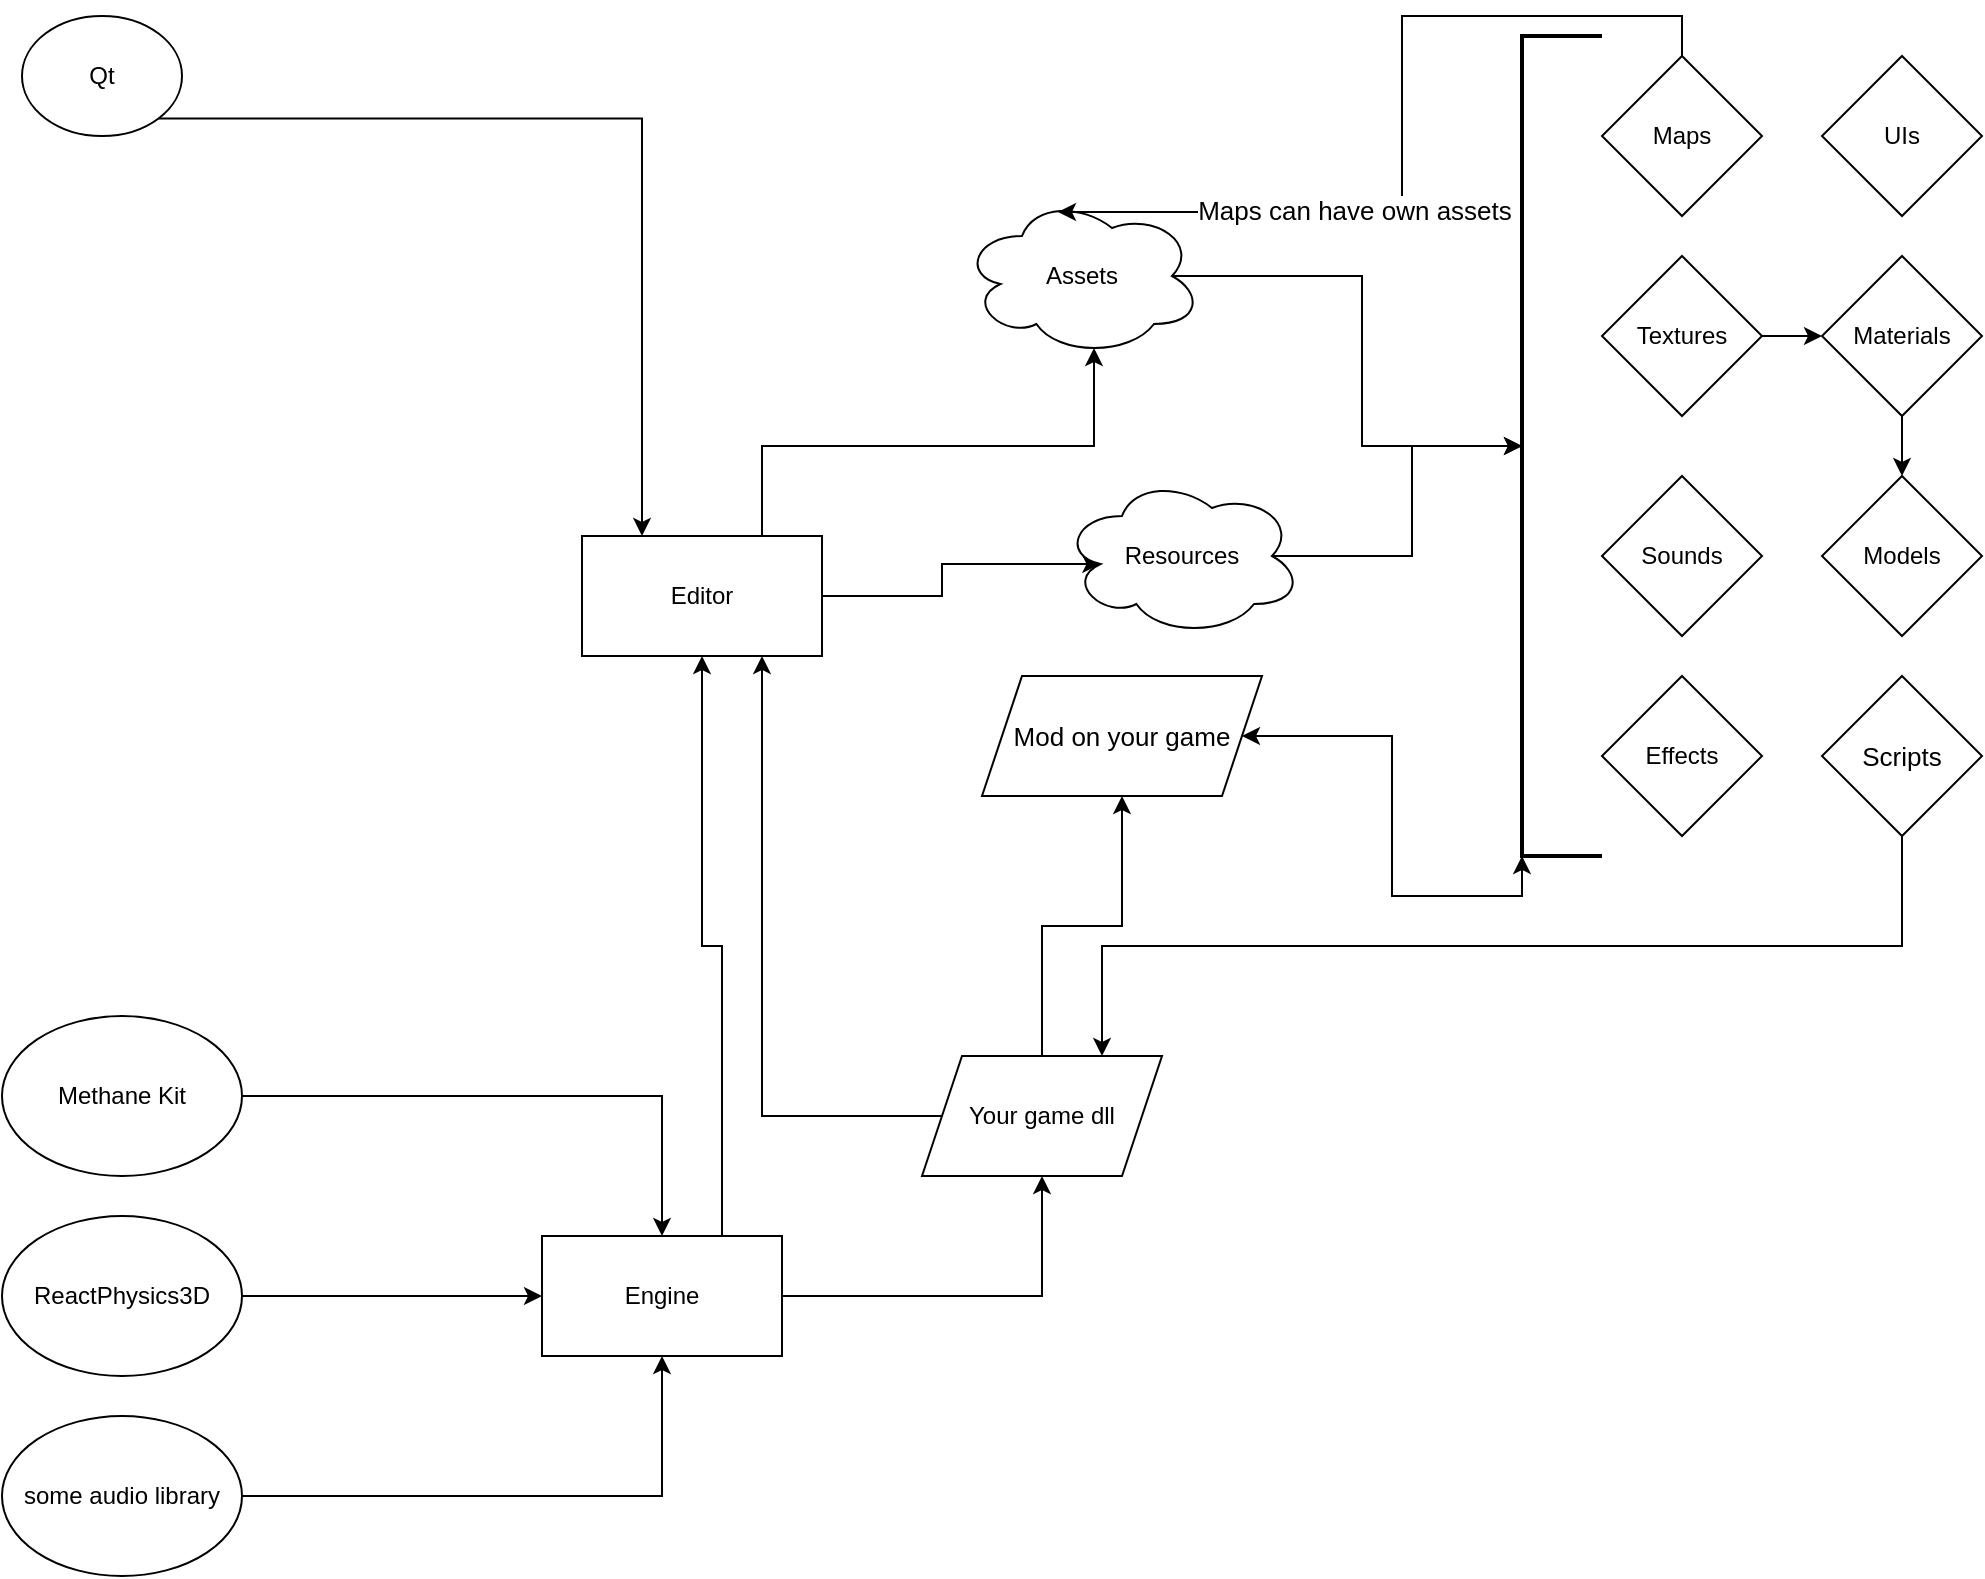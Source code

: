 <mxfile version="13.6.2" type="device" pages="4"><diagram id="UekR-pwDLucvv14HbkZ0" name="File Structure"><mxGraphModel dx="1038" dy="607" grid="1" gridSize="10" guides="1" tooltips="1" connect="1" arrows="1" fold="1" page="1" pageScale="1" pageWidth="1169" pageHeight="827" math="0" shadow="0"><root><mxCell id="0"/><mxCell id="1" parent="0"/><mxCell id="HTsGTVNheiszXjgULh4u-10" style="edgeStyle=orthogonalEdgeStyle;rounded=0;orthogonalLoop=1;jettySize=auto;html=1;exitX=1;exitY=1;exitDx=0;exitDy=0;entryX=0.25;entryY=0;entryDx=0;entryDy=0;" parent="1" source="HTsGTVNheiszXjgULh4u-8" target="HTsGTVNheiszXjgULh4u-9" edge="1"><mxGeometry relative="1" as="geometry"/></mxCell><mxCell id="HTsGTVNheiszXjgULh4u-8" value="Qt" style="ellipse;whiteSpace=wrap;html=1;" parent="1" vertex="1"><mxGeometry x="90" y="60" width="80" height="60" as="geometry"/></mxCell><mxCell id="HTsGTVNheiszXjgULh4u-24" style="edgeStyle=orthogonalEdgeStyle;rounded=0;orthogonalLoop=1;jettySize=auto;html=1;exitX=1;exitY=0.5;exitDx=0;exitDy=0;entryX=0.16;entryY=0.55;entryDx=0;entryDy=0;entryPerimeter=0;" parent="1" source="HTsGTVNheiszXjgULh4u-9" target="HTsGTVNheiszXjgULh4u-23" edge="1"><mxGeometry relative="1" as="geometry"/></mxCell><mxCell id="HTsGTVNheiszXjgULh4u-25" style="edgeStyle=orthogonalEdgeStyle;rounded=0;orthogonalLoop=1;jettySize=auto;html=1;exitX=0.75;exitY=0;exitDx=0;exitDy=0;entryX=0.55;entryY=0.95;entryDx=0;entryDy=0;entryPerimeter=0;" parent="1" source="HTsGTVNheiszXjgULh4u-9" target="HTsGTVNheiszXjgULh4u-22" edge="1"><mxGeometry relative="1" as="geometry"/></mxCell><mxCell id="HTsGTVNheiszXjgULh4u-9" value="Editor" style="rounded=0;whiteSpace=wrap;html=1;" parent="1" vertex="1"><mxGeometry x="370" y="320" width="120" height="60" as="geometry"/></mxCell><mxCell id="HTsGTVNheiszXjgULh4u-15" style="edgeStyle=orthogonalEdgeStyle;rounded=0;orthogonalLoop=1;jettySize=auto;html=1;exitX=1;exitY=0.5;exitDx=0;exitDy=0;entryX=0.5;entryY=0;entryDx=0;entryDy=0;" parent="1" source="HTsGTVNheiszXjgULh4u-11" target="HTsGTVNheiszXjgULh4u-14" edge="1"><mxGeometry relative="1" as="geometry"/></mxCell><mxCell id="HTsGTVNheiszXjgULh4u-11" value="Methane Kit" style="ellipse;whiteSpace=wrap;html=1;" parent="1" vertex="1"><mxGeometry x="80" y="560" width="120" height="80" as="geometry"/></mxCell><mxCell id="HTsGTVNheiszXjgULh4u-17" style="edgeStyle=orthogonalEdgeStyle;rounded=0;orthogonalLoop=1;jettySize=auto;html=1;exitX=1;exitY=0.5;exitDx=0;exitDy=0;entryX=0.5;entryY=1;entryDx=0;entryDy=0;" parent="1" source="HTsGTVNheiszXjgULh4u-13" target="HTsGTVNheiszXjgULh4u-14" edge="1"><mxGeometry relative="1" as="geometry"/></mxCell><mxCell id="HTsGTVNheiszXjgULh4u-13" value="some audio library" style="ellipse;whiteSpace=wrap;html=1;" parent="1" vertex="1"><mxGeometry x="80" y="760" width="120" height="80" as="geometry"/></mxCell><mxCell id="HTsGTVNheiszXjgULh4u-19" style="edgeStyle=orthogonalEdgeStyle;rounded=0;orthogonalLoop=1;jettySize=auto;html=1;exitX=1;exitY=0.5;exitDx=0;exitDy=0;entryX=0.5;entryY=1;entryDx=0;entryDy=0;" parent="1" source="HTsGTVNheiszXjgULh4u-14" target="HTsGTVNheiszXjgULh4u-18" edge="1"><mxGeometry relative="1" as="geometry"/></mxCell><mxCell id="HTsGTVNheiszXjgULh4u-20" style="edgeStyle=orthogonalEdgeStyle;rounded=0;orthogonalLoop=1;jettySize=auto;html=1;exitX=0.75;exitY=0;exitDx=0;exitDy=0;entryX=0.5;entryY=1;entryDx=0;entryDy=0;" parent="1" source="HTsGTVNheiszXjgULh4u-14" target="HTsGTVNheiszXjgULh4u-9" edge="1"><mxGeometry relative="1" as="geometry"/></mxCell><mxCell id="HTsGTVNheiszXjgULh4u-14" value="Engine" style="rounded=0;whiteSpace=wrap;html=1;" parent="1" vertex="1"><mxGeometry x="350" y="670" width="120" height="60" as="geometry"/></mxCell><mxCell id="HTsGTVNheiszXjgULh4u-21" style="edgeStyle=orthogonalEdgeStyle;rounded=0;orthogonalLoop=1;jettySize=auto;html=1;exitX=0;exitY=0.5;exitDx=0;exitDy=0;entryX=0.75;entryY=1;entryDx=0;entryDy=0;" parent="1" source="HTsGTVNheiszXjgULh4u-18" target="HTsGTVNheiszXjgULh4u-9" edge="1"><mxGeometry relative="1" as="geometry"/></mxCell><mxCell id="HTsGTVNheiszXjgULh4u-47" style="edgeStyle=orthogonalEdgeStyle;rounded=0;orthogonalLoop=1;jettySize=auto;html=1;exitX=0.5;exitY=0;exitDx=0;exitDy=0;entryX=0.5;entryY=1;entryDx=0;entryDy=0;fontSize=13;" parent="1" source="HTsGTVNheiszXjgULh4u-18" target="HTsGTVNheiszXjgULh4u-44" edge="1"><mxGeometry relative="1" as="geometry"/></mxCell><mxCell id="HTsGTVNheiszXjgULh4u-18" value="Your game dll" style="shape=parallelogram;perimeter=parallelogramPerimeter;whiteSpace=wrap;html=1;fixedSize=1;" parent="1" vertex="1"><mxGeometry x="540" y="580" width="120" height="60" as="geometry"/></mxCell><mxCell id="HTsGTVNheiszXjgULh4u-40" style="edgeStyle=orthogonalEdgeStyle;rounded=0;orthogonalLoop=1;jettySize=auto;html=1;exitX=0.875;exitY=0.5;exitDx=0;exitDy=0;exitPerimeter=0;" parent="1" source="HTsGTVNheiszXjgULh4u-22" target="HTsGTVNheiszXjgULh4u-38" edge="1"><mxGeometry relative="1" as="geometry"/></mxCell><mxCell id="HTsGTVNheiszXjgULh4u-22" value="Assets" style="ellipse;shape=cloud;whiteSpace=wrap;html=1;" parent="1" vertex="1"><mxGeometry x="560" y="150" width="120" height="80" as="geometry"/></mxCell><mxCell id="HTsGTVNheiszXjgULh4u-39" style="edgeStyle=orthogonalEdgeStyle;rounded=0;orthogonalLoop=1;jettySize=auto;html=1;exitX=0.875;exitY=0.5;exitDx=0;exitDy=0;exitPerimeter=0;" parent="1" source="HTsGTVNheiszXjgULh4u-23" target="HTsGTVNheiszXjgULh4u-38" edge="1"><mxGeometry relative="1" as="geometry"/></mxCell><mxCell id="HTsGTVNheiszXjgULh4u-23" value="Resources" style="ellipse;shape=cloud;whiteSpace=wrap;html=1;" parent="1" vertex="1"><mxGeometry x="610" y="290" width="120" height="80" as="geometry"/></mxCell><mxCell id="HTsGTVNheiszXjgULh4u-41" style="edgeStyle=orthogonalEdgeStyle;rounded=0;orthogonalLoop=1;jettySize=auto;html=1;exitX=0.5;exitY=0;exitDx=0;exitDy=0;entryX=0.4;entryY=0.1;entryDx=0;entryDy=0;entryPerimeter=0;" parent="1" source="HTsGTVNheiszXjgULh4u-26" target="HTsGTVNheiszXjgULh4u-22" edge="1"><mxGeometry relative="1" as="geometry"/></mxCell><mxCell id="HTsGTVNheiszXjgULh4u-42" value="Maps can have own assets" style="edgeLabel;html=1;align=center;verticalAlign=middle;resizable=0;points=[];fontSize=13;" parent="HTsGTVNheiszXjgULh4u-41" vertex="1" connectable="0"><mxGeometry x="0.313" y="-1" relative="1" as="geometry"><mxPoint as="offset"/></mxGeometry></mxCell><mxCell id="HTsGTVNheiszXjgULh4u-26" value="Maps" style="rhombus;whiteSpace=wrap;html=1;" parent="1" vertex="1"><mxGeometry x="880" y="80" width="80" height="80" as="geometry"/></mxCell><mxCell id="HTsGTVNheiszXjgULh4u-31" style="edgeStyle=orthogonalEdgeStyle;rounded=0;orthogonalLoop=1;jettySize=auto;html=1;exitX=1;exitY=0.5;exitDx=0;exitDy=0;entryX=0;entryY=0.5;entryDx=0;entryDy=0;" parent="1" source="HTsGTVNheiszXjgULh4u-27" target="HTsGTVNheiszXjgULh4u-30" edge="1"><mxGeometry relative="1" as="geometry"/></mxCell><mxCell id="HTsGTVNheiszXjgULh4u-27" value="Textures" style="rhombus;whiteSpace=wrap;html=1;" parent="1" vertex="1"><mxGeometry x="880" y="180" width="80" height="80" as="geometry"/></mxCell><mxCell id="HTsGTVNheiszXjgULh4u-28" value="Sounds" style="rhombus;whiteSpace=wrap;html=1;" parent="1" vertex="1"><mxGeometry x="880" y="290" width="80" height="80" as="geometry"/></mxCell><mxCell id="HTsGTVNheiszXjgULh4u-29" value="Effects" style="rhombus;whiteSpace=wrap;html=1;" parent="1" vertex="1"><mxGeometry x="880" y="390" width="80" height="80" as="geometry"/></mxCell><mxCell id="HTsGTVNheiszXjgULh4u-53" style="edgeStyle=orthogonalEdgeStyle;rounded=0;sketch=0;orthogonalLoop=1;jettySize=auto;html=1;exitX=0.5;exitY=1;exitDx=0;exitDy=0;startArrow=none;startFill=0;fontSize=13;" parent="1" source="HTsGTVNheiszXjgULh4u-30" target="HTsGTVNheiszXjgULh4u-33" edge="1"><mxGeometry relative="1" as="geometry"/></mxCell><mxCell id="HTsGTVNheiszXjgULh4u-30" value="Materials" style="rhombus;whiteSpace=wrap;html=1;" parent="1" vertex="1"><mxGeometry x="990" y="180" width="80" height="80" as="geometry"/></mxCell><mxCell id="HTsGTVNheiszXjgULh4u-32" value="UIs" style="rhombus;whiteSpace=wrap;html=1;" parent="1" vertex="1"><mxGeometry x="990" y="80" width="80" height="80" as="geometry"/></mxCell><mxCell id="HTsGTVNheiszXjgULh4u-33" value="Models" style="rhombus;whiteSpace=wrap;html=1;" parent="1" vertex="1"><mxGeometry x="990" y="290" width="80" height="80" as="geometry"/></mxCell><mxCell id="HTsGTVNheiszXjgULh4u-38" value="" style="strokeWidth=2;html=1;shape=mxgraph.flowchart.annotation_1;align=left;pointerEvents=1;" parent="1" vertex="1"><mxGeometry x="840" y="70" width="40" height="410" as="geometry"/></mxCell><mxCell id="HTsGTVNheiszXjgULh4u-50" style="edgeStyle=orthogonalEdgeStyle;rounded=0;orthogonalLoop=1;jettySize=auto;html=1;exitX=1;exitY=0.5;exitDx=0;exitDy=0;entryX=0;entryY=1;entryDx=0;entryDy=0;entryPerimeter=0;fontSize=13;sketch=0;startArrow=classic;startFill=1;" parent="1" source="HTsGTVNheiszXjgULh4u-44" target="HTsGTVNheiszXjgULh4u-38" edge="1"><mxGeometry relative="1" as="geometry"/></mxCell><mxCell id="HTsGTVNheiszXjgULh4u-44" value="Mod on your game" style="shape=parallelogram;perimeter=parallelogramPerimeter;whiteSpace=wrap;html=1;fixedSize=1;fontSize=13;" parent="1" vertex="1"><mxGeometry x="570" y="390" width="140" height="60" as="geometry"/></mxCell><mxCell id="HTsGTVNheiszXjgULh4u-52" style="edgeStyle=orthogonalEdgeStyle;rounded=0;sketch=0;orthogonalLoop=1;jettySize=auto;html=1;exitX=0.5;exitY=1;exitDx=0;exitDy=0;entryX=0.75;entryY=0;entryDx=0;entryDy=0;startArrow=none;startFill=0;fontSize=13;" parent="1" source="HTsGTVNheiszXjgULh4u-51" target="HTsGTVNheiszXjgULh4u-18" edge="1"><mxGeometry relative="1" as="geometry"/></mxCell><mxCell id="HTsGTVNheiszXjgULh4u-51" value="Scripts" style="rhombus;whiteSpace=wrap;html=1;fontSize=13;" parent="1" vertex="1"><mxGeometry x="990" y="390" width="80" height="80" as="geometry"/></mxCell><mxCell id="_oU60eslnawhSk2EE-Za-4" style="edgeStyle=orthogonalEdgeStyle;rounded=0;orthogonalLoop=1;jettySize=auto;html=1;exitX=1;exitY=0.5;exitDx=0;exitDy=0;entryX=0;entryY=0.5;entryDx=0;entryDy=0;" edge="1" parent="1" source="_oU60eslnawhSk2EE-Za-3" target="HTsGTVNheiszXjgULh4u-14"><mxGeometry relative="1" as="geometry"/></mxCell><mxCell id="_oU60eslnawhSk2EE-Za-3" value="ReactPhysics3D" style="ellipse;whiteSpace=wrap;html=1;" vertex="1" parent="1"><mxGeometry x="80" y="660" width="120" height="80" as="geometry"/></mxCell></root></mxGraphModel></diagram><diagram id="hkoMJbCE0Mmuzk6ukF56" name="Entity System"><mxGraphModel dx="1038" dy="607" grid="1" gridSize="10" guides="1" tooltips="1" connect="1" arrows="1" fold="1" page="1" pageScale="1" pageWidth="1169" pageHeight="827" math="0" shadow="0"><root><mxCell id="W9ZI7O7y_9NU0ZjX5Z7L-0"/><mxCell id="W9ZI7O7y_9NU0ZjX5Z7L-1" parent="W9ZI7O7y_9NU0ZjX5Z7L-0"/><mxCell id="W9ZI7O7y_9NU0ZjX5Z7L-41" style="edgeStyle=orthogonalEdgeStyle;rounded=0;sketch=0;orthogonalLoop=1;jettySize=auto;html=1;entryX=0.5;entryY=0;entryDx=0;entryDy=0;startArrow=none;startFill=0;fontSize=13;" parent="W9ZI7O7y_9NU0ZjX5Z7L-1" source="W9ZI7O7y_9NU0ZjX5Z7L-5" target="W9ZI7O7y_9NU0ZjX5Z7L-27" edge="1"><mxGeometry relative="1" as="geometry"/></mxCell><mxCell id="W9ZI7O7y_9NU0ZjX5Z7L-42" style="edgeStyle=orthogonalEdgeStyle;rounded=0;sketch=0;orthogonalLoop=1;jettySize=auto;html=1;entryX=0;entryY=0.5;entryDx=0;entryDy=0;startArrow=none;startFill=0;fontSize=13;" parent="W9ZI7O7y_9NU0ZjX5Z7L-1" source="W9ZI7O7y_9NU0ZjX5Z7L-5" target="W9ZI7O7y_9NU0ZjX5Z7L-15" edge="1"><mxGeometry relative="1" as="geometry"/></mxCell><mxCell id="W9ZI7O7y_9NU0ZjX5Z7L-5" value="Base Entity" style="swimlane;fontStyle=1;align=center;verticalAlign=top;childLayout=stackLayout;horizontal=1;startSize=26;horizontalStack=0;resizeParent=1;resizeParentMax=0;resizeLast=0;collapsible=1;marginBottom=0;fontSize=13;" parent="W9ZI7O7y_9NU0ZjX5Z7L-1" vertex="1"><mxGeometry x="40" y="50" width="160" height="148" as="geometry"><mxRectangle x="40" y="50" width="100" height="26" as="alternateBounds"/></mxGeometry></mxCell><mxCell id="W9ZI7O7y_9NU0ZjX5Z7L-6" value="string name" style="text;strokeColor=none;fillColor=none;align=left;verticalAlign=top;spacingLeft=4;spacingRight=4;overflow=hidden;rotatable=0;points=[[0,0.5],[1,0.5]];portConstraint=eastwest;" parent="W9ZI7O7y_9NU0ZjX5Z7L-5" vertex="1"><mxGeometry y="26" width="160" height="26" as="geometry"/></mxCell><mxCell id="W9ZI7O7y_9NU0ZjX5Z7L-7" value="" style="line;strokeWidth=1;fillColor=none;align=left;verticalAlign=middle;spacingTop=-1;spacingLeft=3;spacingRight=3;rotatable=0;labelPosition=right;points=[];portConstraint=eastwest;" parent="W9ZI7O7y_9NU0ZjX5Z7L-5" vertex="1"><mxGeometry y="52" width="160" height="8" as="geometry"/></mxCell><mxCell id="W9ZI7O7y_9NU0ZjX5Z7L-8" value="event OnCreate&#10;event OnDestroy" style="text;strokeColor=none;fillColor=none;align=left;verticalAlign=top;spacingLeft=4;spacingRight=4;overflow=hidden;rotatable=0;points=[[0,0.5],[1,0.5]];portConstraint=eastwest;" parent="W9ZI7O7y_9NU0ZjX5Z7L-5" vertex="1"><mxGeometry y="60" width="160" height="40" as="geometry"/></mxCell><mxCell id="W9ZI7O7y_9NU0ZjX5Z7L-10" value="" style="line;strokeWidth=1;fillColor=none;align=left;verticalAlign=middle;spacingTop=-1;spacingLeft=3;spacingRight=3;rotatable=0;labelPosition=right;points=[];portConstraint=eastwest;" parent="W9ZI7O7y_9NU0ZjX5Z7L-5" vertex="1"><mxGeometry y="100" width="160" height="8" as="geometry"/></mxCell><mxCell id="W9ZI7O7y_9NU0ZjX5Z7L-11" value="action Create&#10;action Destroy" style="text;strokeColor=none;fillColor=none;align=left;verticalAlign=top;spacingLeft=4;spacingRight=4;overflow=hidden;rotatable=0;points=[[0,0.5],[1,0.5]];portConstraint=eastwest;" parent="W9ZI7O7y_9NU0ZjX5Z7L-5" vertex="1"><mxGeometry y="108" width="160" height="40" as="geometry"/></mxCell><mxCell id="W9ZI7O7y_9NU0ZjX5Z7L-12" value="Base Model Entity" style="swimlane;fontStyle=1;align=center;verticalAlign=top;childLayout=stackLayout;horizontal=1;startSize=26;horizontalStack=0;resizeParent=1;resizeParentMax=0;resizeLast=0;collapsible=1;marginBottom=0;fontSize=13;" parent="W9ZI7O7y_9NU0ZjX5Z7L-1" vertex="1"><mxGeometry x="250" y="50" width="160" height="148" as="geometry"><mxRectangle x="40" y="50" width="100" height="26" as="alternateBounds"/></mxGeometry></mxCell><mxCell id="W9ZI7O7y_9NU0ZjX5Z7L-13" value="string mdlPath" style="text;strokeColor=none;fillColor=none;align=left;verticalAlign=top;spacingLeft=4;spacingRight=4;overflow=hidden;rotatable=0;points=[[0,0.5],[1,0.5]];portConstraint=eastwest;" parent="W9ZI7O7y_9NU0ZjX5Z7L-12" vertex="1"><mxGeometry y="26" width="160" height="26" as="geometry"/></mxCell><mxCell id="W9ZI7O7y_9NU0ZjX5Z7L-14" value="" style="line;strokeWidth=1;fillColor=none;align=left;verticalAlign=middle;spacingTop=-1;spacingLeft=3;spacingRight=3;rotatable=0;labelPosition=right;points=[];portConstraint=eastwest;" parent="W9ZI7O7y_9NU0ZjX5Z7L-12" vertex="1"><mxGeometry y="52" width="160" height="8" as="geometry"/></mxCell><mxCell id="W9ZI7O7y_9NU0ZjX5Z7L-15" value="event OnCreate&#10;event OnDestroy" style="text;strokeColor=none;fillColor=none;align=left;verticalAlign=top;spacingLeft=4;spacingRight=4;overflow=hidden;rotatable=0;points=[[0,0.5],[1,0.5]];portConstraint=eastwest;" parent="W9ZI7O7y_9NU0ZjX5Z7L-12" vertex="1"><mxGeometry y="60" width="160" height="40" as="geometry"/></mxCell><mxCell id="W9ZI7O7y_9NU0ZjX5Z7L-16" value="" style="line;strokeWidth=1;fillColor=none;align=left;verticalAlign=middle;spacingTop=-1;spacingLeft=3;spacingRight=3;rotatable=0;labelPosition=right;points=[];portConstraint=eastwest;" parent="W9ZI7O7y_9NU0ZjX5Z7L-12" vertex="1"><mxGeometry y="100" width="160" height="8" as="geometry"/></mxCell><mxCell id="W9ZI7O7y_9NU0ZjX5Z7L-17" value="action Create&#10;action Destroy" style="text;strokeColor=none;fillColor=none;align=left;verticalAlign=top;spacingLeft=4;spacingRight=4;overflow=hidden;rotatable=0;points=[[0,0.5],[1,0.5]];portConstraint=eastwest;" parent="W9ZI7O7y_9NU0ZjX5Z7L-12" vertex="1"><mxGeometry y="108" width="160" height="40" as="geometry"/></mxCell><mxCell id="W9ZI7O7y_9NU0ZjX5Z7L-19" value="Base Logic Entity" style="swimlane;fontStyle=1;align=center;verticalAlign=top;childLayout=stackLayout;horizontal=1;startSize=26;horizontalStack=0;resizeParent=1;resizeParentMax=0;resizeLast=0;collapsible=1;marginBottom=0;fontSize=13;" parent="W9ZI7O7y_9NU0ZjX5Z7L-1" vertex="1"><mxGeometry x="250" y="230" width="160" height="148" as="geometry"><mxRectangle x="250" y="230" width="100" height="26" as="alternateBounds"/></mxGeometry></mxCell><mxCell id="W9ZI7O7y_9NU0ZjX5Z7L-20" value="string name" style="text;strokeColor=none;fillColor=none;align=left;verticalAlign=top;spacingLeft=4;spacingRight=4;overflow=hidden;rotatable=0;points=[[0,0.5],[1,0.5]];portConstraint=eastwest;" parent="W9ZI7O7y_9NU0ZjX5Z7L-19" vertex="1"><mxGeometry y="26" width="160" height="26" as="geometry"/></mxCell><mxCell id="W9ZI7O7y_9NU0ZjX5Z7L-21" value="" style="line;strokeWidth=1;fillColor=none;align=left;verticalAlign=middle;spacingTop=-1;spacingLeft=3;spacingRight=3;rotatable=0;labelPosition=right;points=[];portConstraint=eastwest;" parent="W9ZI7O7y_9NU0ZjX5Z7L-19" vertex="1"><mxGeometry y="52" width="160" height="8" as="geometry"/></mxCell><mxCell id="W9ZI7O7y_9NU0ZjX5Z7L-22" value="event OnCreate&#10;event OnDestroy" style="text;strokeColor=none;fillColor=none;align=left;verticalAlign=top;spacingLeft=4;spacingRight=4;overflow=hidden;rotatable=0;points=[[0,0.5],[1,0.5]];portConstraint=eastwest;" parent="W9ZI7O7y_9NU0ZjX5Z7L-19" vertex="1"><mxGeometry y="60" width="160" height="40" as="geometry"/></mxCell><mxCell id="W9ZI7O7y_9NU0ZjX5Z7L-23" value="" style="line;strokeWidth=1;fillColor=none;align=left;verticalAlign=middle;spacingTop=-1;spacingLeft=3;spacingRight=3;rotatable=0;labelPosition=right;points=[];portConstraint=eastwest;" parent="W9ZI7O7y_9NU0ZjX5Z7L-19" vertex="1"><mxGeometry y="100" width="160" height="8" as="geometry"/></mxCell><mxCell id="W9ZI7O7y_9NU0ZjX5Z7L-24" value="action Create&#10;action Destroy" style="text;strokeColor=none;fillColor=none;align=left;verticalAlign=top;spacingLeft=4;spacingRight=4;overflow=hidden;rotatable=0;points=[[0,0.5],[1,0.5]];portConstraint=eastwest;" parent="W9ZI7O7y_9NU0ZjX5Z7L-19" vertex="1"><mxGeometry y="108" width="160" height="40" as="geometry"/></mxCell><mxCell id="W9ZI7O7y_9NU0ZjX5Z7L-40" style="edgeStyle=orthogonalEdgeStyle;rounded=0;sketch=0;orthogonalLoop=1;jettySize=auto;html=1;exitX=1;exitY=0.5;exitDx=0;exitDy=0;entryX=0;entryY=0.5;entryDx=0;entryDy=0;startArrow=none;startFill=0;fontSize=13;" parent="W9ZI7O7y_9NU0ZjX5Z7L-1" source="W9ZI7O7y_9NU0ZjX5Z7L-15" target="W9ZI7O7y_9NU0ZjX5Z7L-33" edge="1"><mxGeometry relative="1" as="geometry"/></mxCell><mxCell id="W9ZI7O7y_9NU0ZjX5Z7L-33" value="Model Entity" style="swimlane;fontStyle=1;align=center;verticalAlign=top;childLayout=stackLayout;horizontal=1;startSize=26;horizontalStack=0;resizeParent=1;resizeParentMax=0;resizeLast=0;collapsible=1;marginBottom=0;fontSize=13;" parent="W9ZI7O7y_9NU0ZjX5Z7L-1" vertex="1"><mxGeometry x="460" y="50" width="160" height="176" as="geometry"><mxRectangle x="40" y="50" width="100" height="26" as="alternateBounds"/></mxGeometry></mxCell><mxCell id="W9ZI7O7y_9NU0ZjX5Z7L-34" value="bool Disable Shadows&#10;uint Physics Type&#10;int Fade Distance" style="text;strokeColor=none;fillColor=none;align=left;verticalAlign=top;spacingLeft=4;spacingRight=4;overflow=hidden;rotatable=0;points=[[0,0.5],[1,0.5]];portConstraint=eastwest;" parent="W9ZI7O7y_9NU0ZjX5Z7L-33" vertex="1"><mxGeometry y="26" width="160" height="54" as="geometry"/></mxCell><mxCell id="W9ZI7O7y_9NU0ZjX5Z7L-35" value="" style="line;strokeWidth=1;fillColor=none;align=left;verticalAlign=middle;spacingTop=-1;spacingLeft=3;spacingRight=3;rotatable=0;labelPosition=right;points=[];portConstraint=eastwest;" parent="W9ZI7O7y_9NU0ZjX5Z7L-33" vertex="1"><mxGeometry y="80" width="160" height="8" as="geometry"/></mxCell><mxCell id="W9ZI7O7y_9NU0ZjX5Z7L-36" value="event OnCreate&#10;event OnDestroy" style="text;strokeColor=none;fillColor=none;align=left;verticalAlign=top;spacingLeft=4;spacingRight=4;overflow=hidden;rotatable=0;points=[[0,0.5],[1,0.5]];portConstraint=eastwest;" parent="W9ZI7O7y_9NU0ZjX5Z7L-33" vertex="1"><mxGeometry y="88" width="160" height="40" as="geometry"/></mxCell><mxCell id="W9ZI7O7y_9NU0ZjX5Z7L-37" value="" style="line;strokeWidth=1;fillColor=none;align=left;verticalAlign=middle;spacingTop=-1;spacingLeft=3;spacingRight=3;rotatable=0;labelPosition=right;points=[];portConstraint=eastwest;" parent="W9ZI7O7y_9NU0ZjX5Z7L-33" vertex="1"><mxGeometry y="128" width="160" height="8" as="geometry"/></mxCell><mxCell id="W9ZI7O7y_9NU0ZjX5Z7L-38" value="action Create&#10;action Destroy" style="text;strokeColor=none;fillColor=none;align=left;verticalAlign=top;spacingLeft=4;spacingRight=4;overflow=hidden;rotatable=0;points=[[0,0.5],[1,0.5]];portConstraint=eastwest;" parent="W9ZI7O7y_9NU0ZjX5Z7L-33" vertex="1"><mxGeometry y="136" width="160" height="40" as="geometry"/></mxCell><mxCell id="W9ZI7O7y_9NU0ZjX5Z7L-27" value="Base Figure Entity" style="swimlane;fontStyle=1;align=center;verticalAlign=top;childLayout=stackLayout;horizontal=1;startSize=26;horizontalStack=0;resizeParent=1;resizeParentMax=0;resizeLast=0;collapsible=1;marginBottom=0;fontSize=13;" parent="W9ZI7O7y_9NU0ZjX5Z7L-1" vertex="1"><mxGeometry x="40" y="230" width="160" height="148" as="geometry"><mxRectangle x="40" y="50" width="100" height="26" as="alternateBounds"/></mxGeometry></mxCell><mxCell id="W9ZI7O7y_9NU0ZjX5Z7L-28" value="Figure* figure" style="text;strokeColor=none;fillColor=none;align=left;verticalAlign=top;spacingLeft=4;spacingRight=4;overflow=hidden;rotatable=0;points=[[0,0.5],[1,0.5]];portConstraint=eastwest;" parent="W9ZI7O7y_9NU0ZjX5Z7L-27" vertex="1"><mxGeometry y="26" width="160" height="26" as="geometry"/></mxCell><mxCell id="W9ZI7O7y_9NU0ZjX5Z7L-29" value="" style="line;strokeWidth=1;fillColor=none;align=left;verticalAlign=middle;spacingTop=-1;spacingLeft=3;spacingRight=3;rotatable=0;labelPosition=right;points=[];portConstraint=eastwest;" parent="W9ZI7O7y_9NU0ZjX5Z7L-27" vertex="1"><mxGeometry y="52" width="160" height="8" as="geometry"/></mxCell><mxCell id="W9ZI7O7y_9NU0ZjX5Z7L-30" value="event OnCreate&#10;event OnDestroy" style="text;strokeColor=none;fillColor=none;align=left;verticalAlign=top;spacingLeft=4;spacingRight=4;overflow=hidden;rotatable=0;points=[[0,0.5],[1,0.5]];portConstraint=eastwest;" parent="W9ZI7O7y_9NU0ZjX5Z7L-27" vertex="1"><mxGeometry y="60" width="160" height="40" as="geometry"/></mxCell><mxCell id="W9ZI7O7y_9NU0ZjX5Z7L-31" value="" style="line;strokeWidth=1;fillColor=none;align=left;verticalAlign=middle;spacingTop=-1;spacingLeft=3;spacingRight=3;rotatable=0;labelPosition=right;points=[];portConstraint=eastwest;" parent="W9ZI7O7y_9NU0ZjX5Z7L-27" vertex="1"><mxGeometry y="100" width="160" height="8" as="geometry"/></mxCell><mxCell id="W9ZI7O7y_9NU0ZjX5Z7L-32" value="action Create&#10;action Destroy" style="text;strokeColor=none;fillColor=none;align=left;verticalAlign=top;spacingLeft=4;spacingRight=4;overflow=hidden;rotatable=0;points=[[0,0.5],[1,0.5]];portConstraint=eastwest;" parent="W9ZI7O7y_9NU0ZjX5Z7L-27" vertex="1"><mxGeometry y="108" width="160" height="40" as="geometry"/></mxCell><mxCell id="W9ZI7O7y_9NU0ZjX5Z7L-44" style="edgeStyle=orthogonalEdgeStyle;rounded=0;sketch=0;orthogonalLoop=1;jettySize=auto;html=1;exitX=1;exitY=0.5;exitDx=0;exitDy=0;entryX=0;entryY=0.5;entryDx=0;entryDy=0;startArrow=none;startFill=0;fontSize=13;" parent="W9ZI7O7y_9NU0ZjX5Z7L-1" source="W9ZI7O7y_9NU0ZjX5Z7L-11" target="W9ZI7O7y_9NU0ZjX5Z7L-22" edge="1"><mxGeometry relative="1" as="geometry"/></mxCell></root></mxGraphModel></diagram><diagram id="dfd2-DgTM78RqyxZrb_W" name="Compiled Map Structure"><mxGraphModel dx="1038" dy="607" grid="1" gridSize="10" guides="1" tooltips="1" connect="1" arrows="1" fold="1" page="1" pageScale="1" pageWidth="1169" pageHeight="827" math="0" shadow="0"><root><mxCell id="PJ7K4T07zODhjuGz_3h_-0"/><mxCell id="PJ7K4T07zODhjuGz_3h_-1" parent="PJ7K4T07zODhjuGz_3h_-0"/><mxCell id="PJ7K4T07zODhjuGz_3h_-4" style="edgeStyle=orthogonalEdgeStyle;rounded=0;orthogonalLoop=1;jettySize=auto;html=1;exitX=0.5;exitY=1;exitDx=0;exitDy=0;" edge="1" parent="PJ7K4T07zODhjuGz_3h_-1" source="PJ7K4T07zODhjuGz_3h_-2" target="PJ7K4T07zODhjuGz_3h_-3"><mxGeometry relative="1" as="geometry"/></mxCell><mxCell id="PJ7K4T07zODhjuGz_3h_-2" value="&lt;font style=&quot;font-size: 15px&quot;&gt;Included assets&lt;/font&gt;" style="ellipse;whiteSpace=wrap;html=1;" vertex="1" parent="PJ7K4T07zODhjuGz_3h_-1"><mxGeometry x="60" y="50" width="120" height="80" as="geometry"/></mxCell><mxCell id="PJ7K4T07zODhjuGz_3h_-6" style="edgeStyle=orthogonalEdgeStyle;rounded=0;orthogonalLoop=1;jettySize=auto;html=1;exitX=0.5;exitY=1;exitDx=0;exitDy=0;" edge="1" parent="PJ7K4T07zODhjuGz_3h_-1" source="PJ7K4T07zODhjuGz_3h_-3" target="PJ7K4T07zODhjuGz_3h_-5"><mxGeometry relative="1" as="geometry"/></mxCell><mxCell id="PJ7K4T07zODhjuGz_3h_-3" value="&lt;font style=&quot;font-size: 13px&quot;&gt;Names of using resources from the game&lt;/font&gt;" style="ellipse;whiteSpace=wrap;html=1;" vertex="1" parent="PJ7K4T07zODhjuGz_3h_-1"><mxGeometry x="60" y="160" width="120" height="80" as="geometry"/></mxCell><mxCell id="PJ7K4T07zODhjuGz_3h_-5" value="&lt;font style=&quot;font-size: 18px&quot;&gt;Entities&lt;/font&gt;" style="whiteSpace=wrap;html=1;aspect=fixed;" vertex="1" parent="PJ7K4T07zODhjuGz_3h_-1"><mxGeometry x="80" y="270" width="80" height="80" as="geometry"/></mxCell></root></mxGraphModel></diagram><diagram id="HzH0vH0L5o1bfD7M-csX" name="Game Process"><mxGraphModel dx="1038" dy="607" grid="1" gridSize="10" guides="1" tooltips="1" connect="1" arrows="1" fold="1" page="1" pageScale="1" pageWidth="1169" pageHeight="827" math="0" shadow="0"><root><mxCell id="4ARdHFlNqkGIX8CRyKLs-0"/><mxCell id="4ARdHFlNqkGIX8CRyKLs-1" parent="4ARdHFlNqkGIX8CRyKLs-0"/><mxCell id="4ARdHFlNqkGIX8CRyKLs-2" value="&lt;font style=&quot;font-size: 17px&quot;&gt;Render load screen&lt;/font&gt;" style="rounded=1;whiteSpace=wrap;html=1;" vertex="1" parent="4ARdHFlNqkGIX8CRyKLs-1"><mxGeometry x="30" y="40" width="120" height="60" as="geometry"/></mxCell><mxCell id="4ARdHFlNqkGIX8CRyKLs-3" value="&lt;font style=&quot;font-size: 22px&quot;&gt;Load map&lt;/font&gt;" style="rounded=1;whiteSpace=wrap;html=1;" vertex="1" parent="4ARdHFlNqkGIX8CRyKLs-1"><mxGeometry x="30" y="150" width="120" height="60" as="geometry"/></mxCell></root></mxGraphModel></diagram></mxfile>